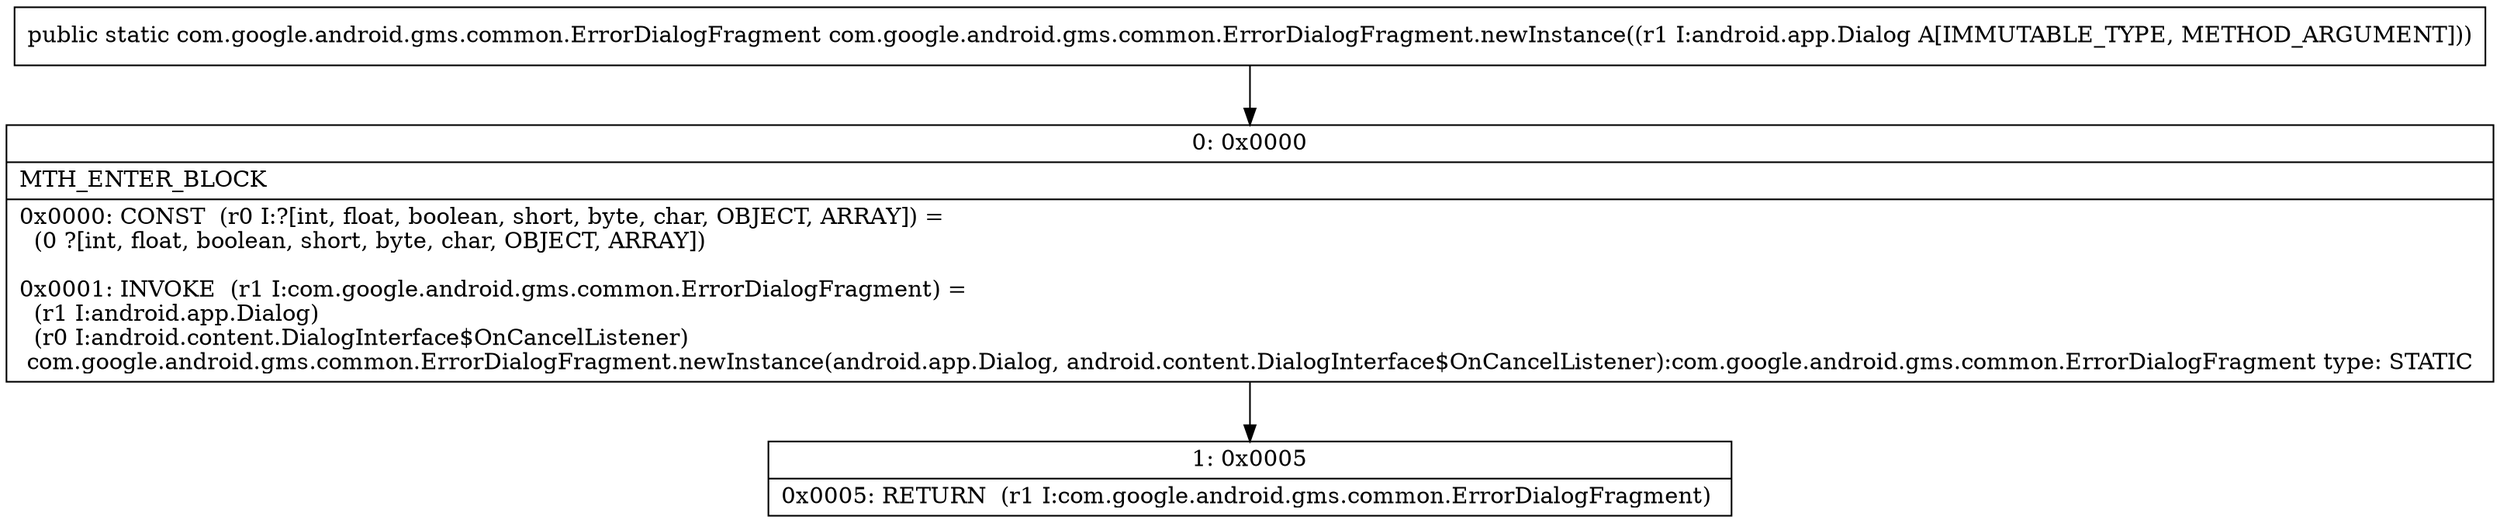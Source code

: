 digraph "CFG forcom.google.android.gms.common.ErrorDialogFragment.newInstance(Landroid\/app\/Dialog;)Lcom\/google\/android\/gms\/common\/ErrorDialogFragment;" {
Node_0 [shape=record,label="{0\:\ 0x0000|MTH_ENTER_BLOCK\l|0x0000: CONST  (r0 I:?[int, float, boolean, short, byte, char, OBJECT, ARRAY]) = \l  (0 ?[int, float, boolean, short, byte, char, OBJECT, ARRAY])\l \l0x0001: INVOKE  (r1 I:com.google.android.gms.common.ErrorDialogFragment) = \l  (r1 I:android.app.Dialog)\l  (r0 I:android.content.DialogInterface$OnCancelListener)\l com.google.android.gms.common.ErrorDialogFragment.newInstance(android.app.Dialog, android.content.DialogInterface$OnCancelListener):com.google.android.gms.common.ErrorDialogFragment type: STATIC \l}"];
Node_1 [shape=record,label="{1\:\ 0x0005|0x0005: RETURN  (r1 I:com.google.android.gms.common.ErrorDialogFragment) \l}"];
MethodNode[shape=record,label="{public static com.google.android.gms.common.ErrorDialogFragment com.google.android.gms.common.ErrorDialogFragment.newInstance((r1 I:android.app.Dialog A[IMMUTABLE_TYPE, METHOD_ARGUMENT])) }"];
MethodNode -> Node_0;
Node_0 -> Node_1;
}


